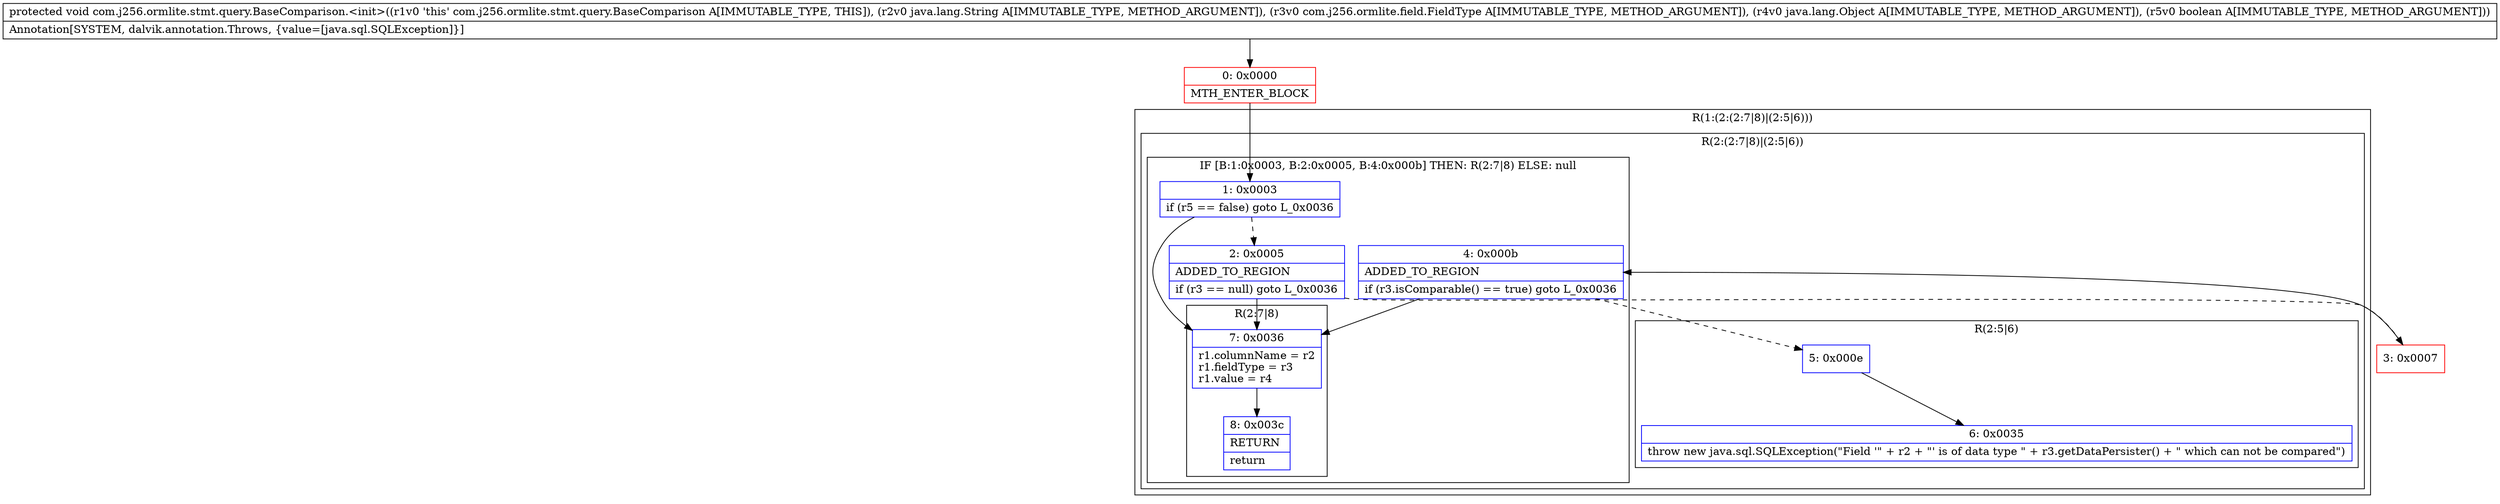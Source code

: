 digraph "CFG forcom.j256.ormlite.stmt.query.BaseComparison.\<init\>(Ljava\/lang\/String;Lcom\/j256\/ormlite\/field\/FieldType;Ljava\/lang\/Object;Z)V" {
subgraph cluster_Region_549176305 {
label = "R(1:(2:(2:7|8)|(2:5|6)))";
node [shape=record,color=blue];
subgraph cluster_Region_1103205383 {
label = "R(2:(2:7|8)|(2:5|6))";
node [shape=record,color=blue];
subgraph cluster_IfRegion_2012874313 {
label = "IF [B:1:0x0003, B:2:0x0005, B:4:0x000b] THEN: R(2:7|8) ELSE: null";
node [shape=record,color=blue];
Node_1 [shape=record,label="{1\:\ 0x0003|if (r5 == false) goto L_0x0036\l}"];
Node_2 [shape=record,label="{2\:\ 0x0005|ADDED_TO_REGION\l|if (r3 == null) goto L_0x0036\l}"];
Node_4 [shape=record,label="{4\:\ 0x000b|ADDED_TO_REGION\l|if (r3.isComparable() == true) goto L_0x0036\l}"];
subgraph cluster_Region_733689015 {
label = "R(2:7|8)";
node [shape=record,color=blue];
Node_7 [shape=record,label="{7\:\ 0x0036|r1.columnName = r2\lr1.fieldType = r3\lr1.value = r4\l}"];
Node_8 [shape=record,label="{8\:\ 0x003c|RETURN\l|return\l}"];
}
}
subgraph cluster_Region_1440861818 {
label = "R(2:5|6)";
node [shape=record,color=blue];
Node_5 [shape=record,label="{5\:\ 0x000e}"];
Node_6 [shape=record,label="{6\:\ 0x0035|throw new java.sql.SQLException(\"Field '\" + r2 + \"' is of data type \" + r3.getDataPersister() + \" which can not be compared\")\l}"];
}
}
}
Node_0 [shape=record,color=red,label="{0\:\ 0x0000|MTH_ENTER_BLOCK\l}"];
Node_3 [shape=record,color=red,label="{3\:\ 0x0007}"];
MethodNode[shape=record,label="{protected void com.j256.ormlite.stmt.query.BaseComparison.\<init\>((r1v0 'this' com.j256.ormlite.stmt.query.BaseComparison A[IMMUTABLE_TYPE, THIS]), (r2v0 java.lang.String A[IMMUTABLE_TYPE, METHOD_ARGUMENT]), (r3v0 com.j256.ormlite.field.FieldType A[IMMUTABLE_TYPE, METHOD_ARGUMENT]), (r4v0 java.lang.Object A[IMMUTABLE_TYPE, METHOD_ARGUMENT]), (r5v0 boolean A[IMMUTABLE_TYPE, METHOD_ARGUMENT]))  | Annotation[SYSTEM, dalvik.annotation.Throws, \{value=[java.sql.SQLException]\}]\l}"];
MethodNode -> Node_0;
Node_1 -> Node_2[style=dashed];
Node_1 -> Node_7;
Node_2 -> Node_3[style=dashed];
Node_2 -> Node_7;
Node_4 -> Node_5[style=dashed];
Node_4 -> Node_7;
Node_7 -> Node_8;
Node_5 -> Node_6;
Node_0 -> Node_1;
Node_3 -> Node_4;
}


